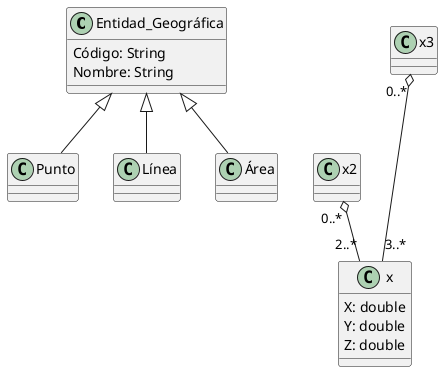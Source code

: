@startuml
class Entidad_Geográfica{
Código: String
Nombre: String
}

class Punto {}
class Línea {}
class Área {}

Entidad_Geográfica <|-- Punto
Entidad_Geográfica <|-- Línea
Entidad_Geográfica <|-- Área


class x {
X: double
Y: double
Z: double
}

class x2 {}
class x3 {}

x2 "0..*" o-- "2..*"x
x3 "0..*" o--- "3..* "x


@enduml